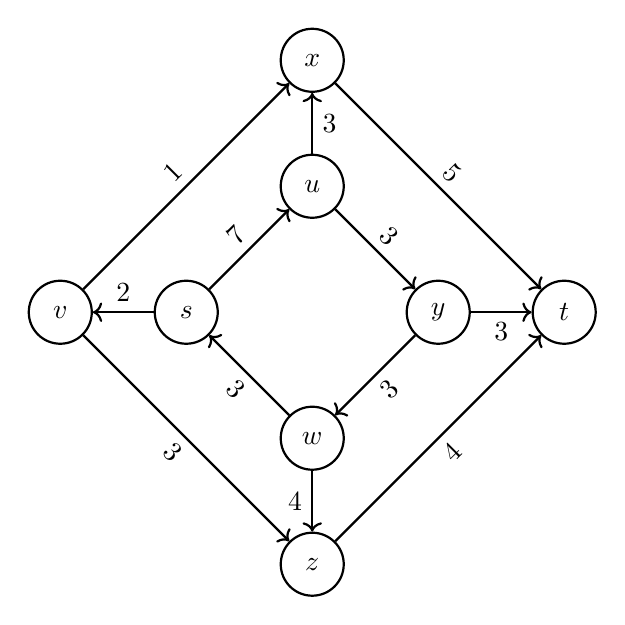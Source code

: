 \begin{tikzpicture}[style=thick,scale=0.8]
\tikzstyle{vertex}=[draw, circle, fill=white, inner sep=0pt, minimum size=8mm]

\node[vertex] (s) at (-2, 0) {$s$};
\node[vertex] (t) at ( 4, 0) {$t$};
\node[vertex] (u) at ( 0, 2) {$u$};
\node[vertex] (v) at (-4, 0) {$v$};
\node[vertex] (w) at ( 0,-2) {$w$};
\node[vertex] (x) at ( 0, 4) {$x$};
\node[vertex] (y) at ( 2, 0) {$y$};
\node[vertex] (z) at ( 0,-4) {$z$};

\draw[->] (s) -- (u) node [midway, above, sloped] {$7$};
\draw[->] (s) -- (v) node [midway, above] {$2$};
\draw[->] (u) -- (x) node [midway, right] {$3$};
\draw[->] (u) -- (y) node [midway, above, sloped] {$3$};
\draw[->] (v) -- (x) node [midway, above, sloped] {$1$};
\draw[->] (v) -- (z) node [midway, below, sloped] {$3$};
\draw[->] (w) -- (s) node [midway, below, sloped] {$3$};
\draw[->] (w) -- (z) node [midway, left] {$4$};
\draw[->] (x) -- (t) node [midway, above, sloped] {$5$};
\draw[->] (y) -- (t) node [midway, below] {$3$};
\draw[->] (y) -- (w) node [midway, below, sloped] {$3$};
\draw[->] (z) -- (t) node [midway, below, sloped] {$4$};
\end{tikzpicture}
